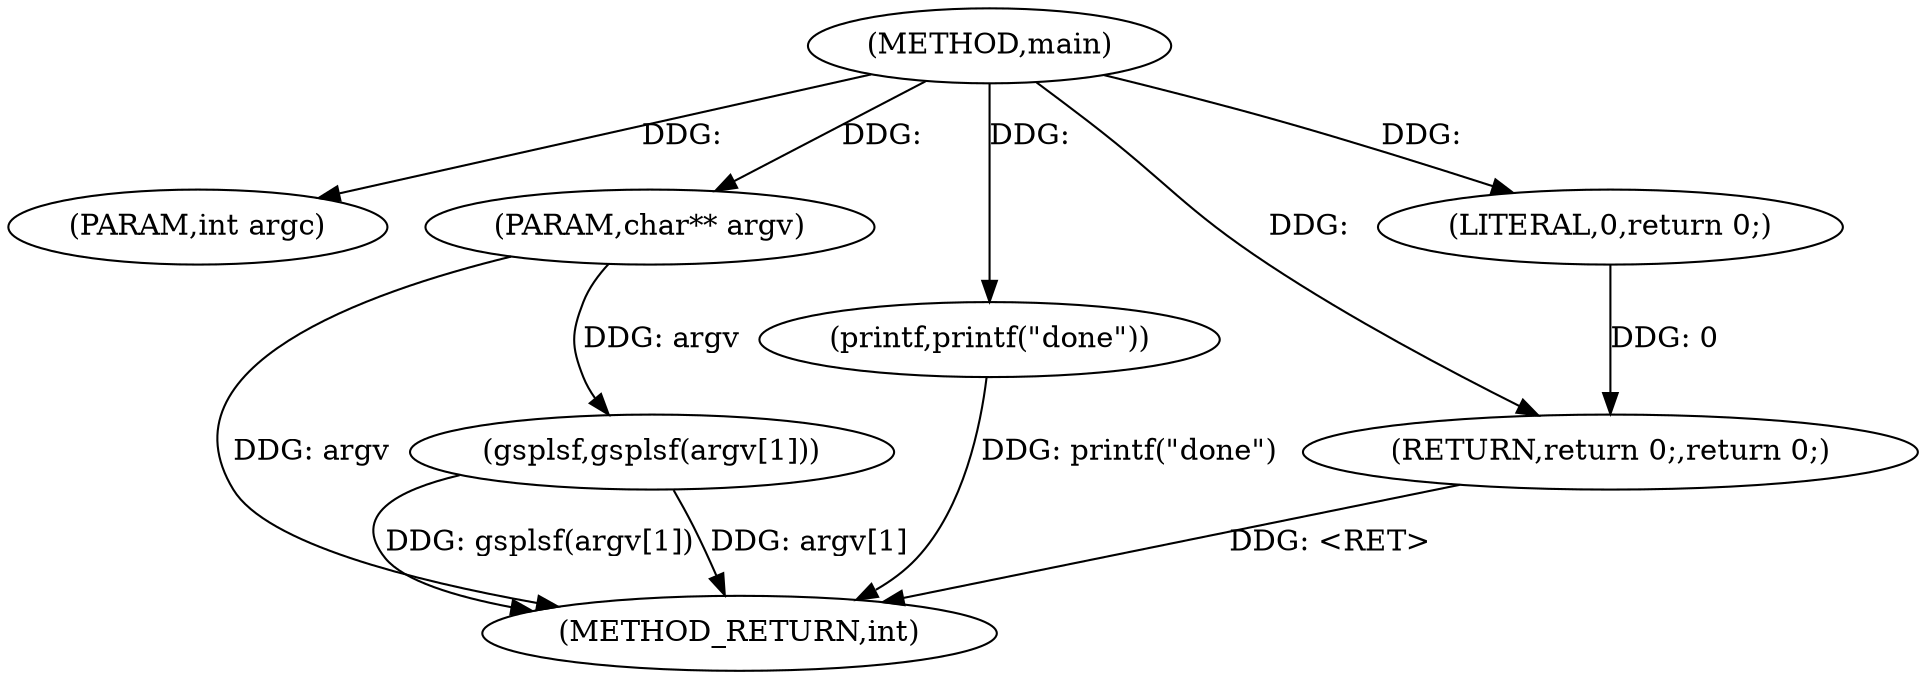 digraph main {  
"5257322061007652591" [label = "(METHOD,main)" ]
"5257322061007652603" [label = "(METHOD_RETURN,int)" ]
"5257322061007652592" [label = "(PARAM,int argc)" ]
"5257322061007652593" [label = "(PARAM,char** argv)" ]
"5257322061007652595" [label = "(gsplsf,gsplsf(argv[1]))" ]
"5257322061007652599" [label = "(printf,printf(\"done\"))" ]
"5257322061007652601" [label = "(RETURN,return 0;,return 0;)" ]
"5257322061007652602" [label = "(LITERAL,0,return 0;)" ]
  "5257322061007652599" -> "5257322061007652603"  [ label = "DDG: printf(\"done\")"] 
  "5257322061007652595" -> "5257322061007652603"  [ label = "DDG: gsplsf(argv[1])"] 
  "5257322061007652595" -> "5257322061007652603"  [ label = "DDG: argv[1]"] 
  "5257322061007652593" -> "5257322061007652603"  [ label = "DDG: argv"] 
  "5257322061007652601" -> "5257322061007652603"  [ label = "DDG: <RET>"] 
  "5257322061007652591" -> "5257322061007652592"  [ label = "DDG: "] 
  "5257322061007652591" -> "5257322061007652593"  [ label = "DDG: "] 
  "5257322061007652593" -> "5257322061007652595"  [ label = "DDG: argv"] 
  "5257322061007652591" -> "5257322061007652599"  [ label = "DDG: "] 
  "5257322061007652602" -> "5257322061007652601"  [ label = "DDG: 0"] 
  "5257322061007652591" -> "5257322061007652601"  [ label = "DDG: "] 
  "5257322061007652591" -> "5257322061007652602"  [ label = "DDG: "] 
}
